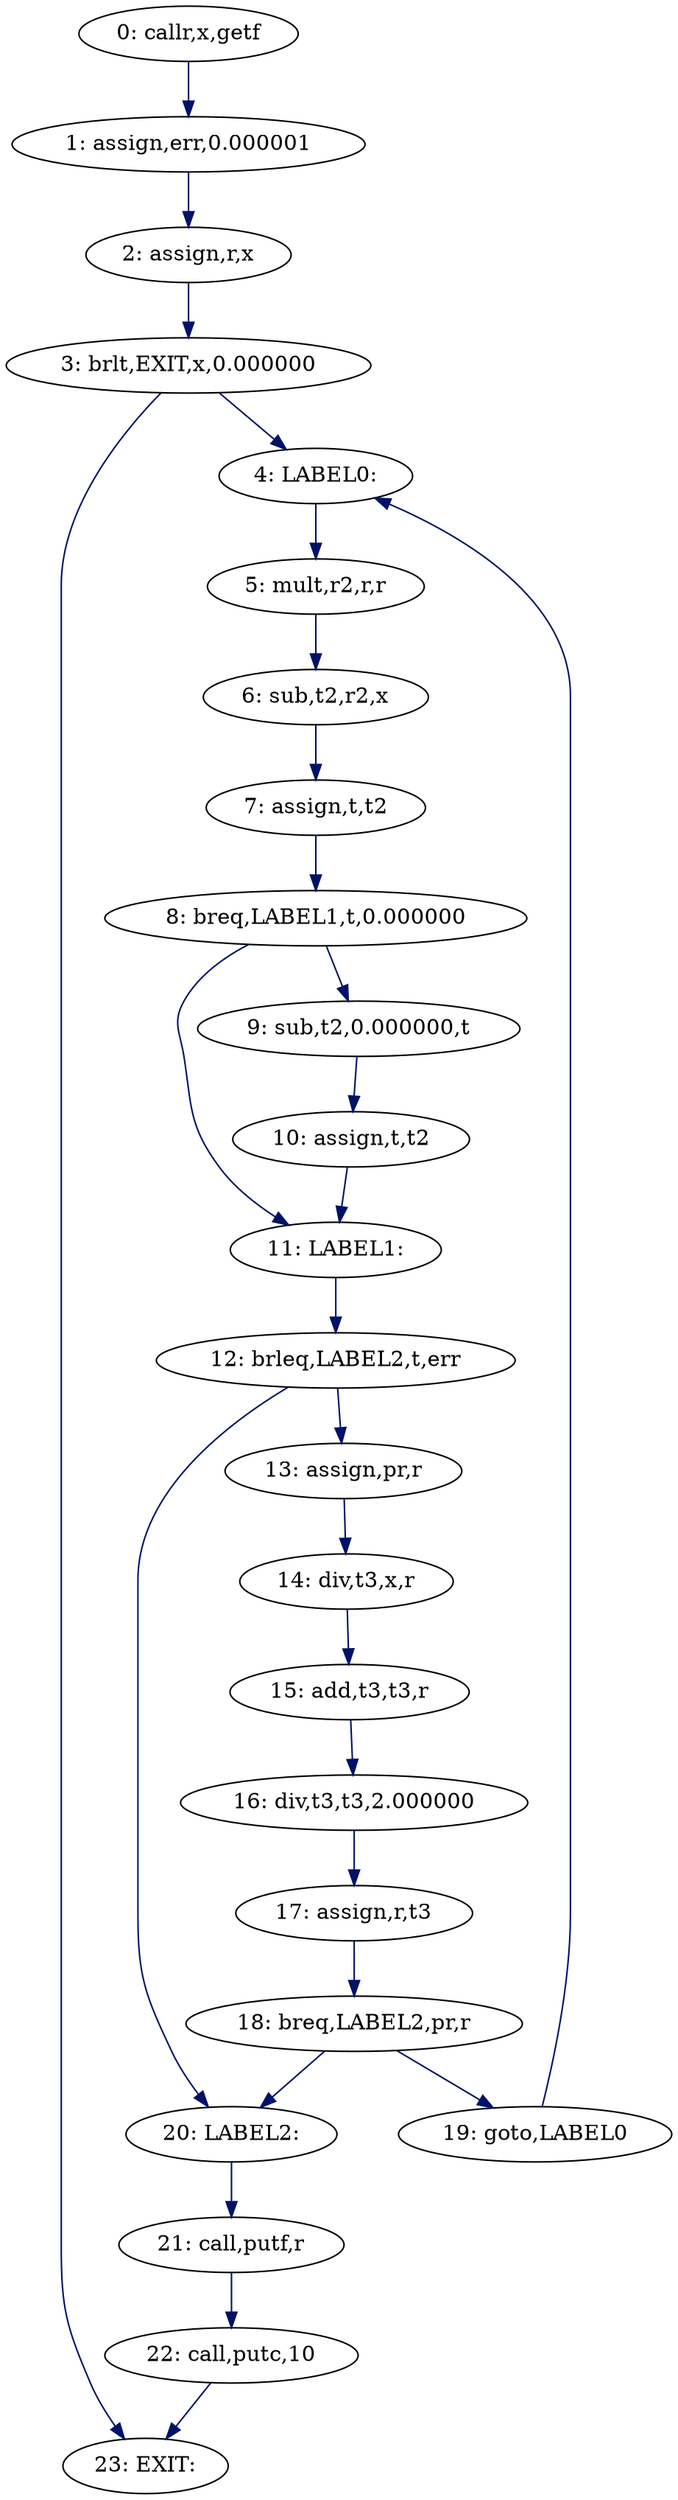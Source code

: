 digraph G {
  "23: EXIT:";
  "4: LABEL0:";
  "11: LABEL1:";
  "20: LABEL2:";
  "1: assign,err,0.000001";
  "13: assign,pr,r";
  "17: assign,r,t3";
  "2: assign,r,x";
  "7: assign,t,t2";
  "10: assign,t,t2";
  "15: add,t3,t3,r";
  "9: sub,t2,0.000000,t";
  "6: sub,t2,r2,x";
  "5: mult,r2,r,r";
  "16: div,t3,t3,2.000000";
  "14: div,t3,x,r";
  "19: goto,LABEL0";
  "18: breq,LABEL2,pr,r";
  "3: brlt,EXIT,x,0.000000";
  "8: breq,LABEL1,t,0.000000";
  "12: brleq,LABEL2,t,err";
  "22: call,putc,10";
  "21: call,putf,r";
  "0: callr,x,getf";
  
  
  "4: LABEL0:" -> "5: mult,r2,r,r" [color="#001267", label="", ];
  "11: LABEL1:" -> "12: brleq,LABEL2,t,err" [color="#001267", label="", ];
  "20: LABEL2:" -> "21: call,putf,r" [color="#001267", label="", ];
  "1: assign,err,0.000001" -> "2: assign,r,x" [color="#001267", label="", ];
  "13: assign,pr,r" -> "14: div,t3,x,r" [color="#001267", label="", ];
  "17: assign,r,t3" -> "18: breq,LABEL2,pr,r" [color="#001267", label="", ];
  "2: assign,r,x" -> "3: brlt,EXIT,x,0.000000" [color="#001267", label="", ];
  "7: assign,t,t2" -> "8: breq,LABEL1,t,0.000000" [color="#001267", label="", ];
  "10: assign,t,t2" -> "11: LABEL1:" [color="#001267", label="", ];
  "15: add,t3,t3,r" -> "16: div,t3,t3,2.000000" [color="#001267", label="", ];
  "9: sub,t2,0.000000,t" -> "10: assign,t,t2" [color="#001267", label="", ];
  "6: sub,t2,r2,x" -> "7: assign,t,t2" [color="#001267", label="", ];
  "5: mult,r2,r,r" -> "6: sub,t2,r2,x" [color="#001267", label="", ];
  "16: div,t3,t3,2.000000" -> "17: assign,r,t3" [color="#001267", label="", ];
  "14: div,t3,x,r" -> "15: add,t3,t3,r" [color="#001267", label="", ];
  "19: goto,LABEL0" -> "4: LABEL0:" [color="#001267", label="", ];
  "18: breq,LABEL2,pr,r" -> "20: LABEL2:" [color="#001267", label="", ];
  "18: breq,LABEL2,pr,r" -> "19: goto,LABEL0" [color="#001267", label="", ];
  "3: brlt,EXIT,x,0.000000" -> "23: EXIT:" [color="#001267", label="", ];
  "3: brlt,EXIT,x,0.000000" -> "4: LABEL0:" [color="#001267", label="", ];
  "8: breq,LABEL1,t,0.000000" -> "11: LABEL1:" [color="#001267", label="", ];
  "8: breq,LABEL1,t,0.000000" -> "9: sub,t2,0.000000,t" [color="#001267",
                                                         label="", ];
  "12: brleq,LABEL2,t,err" -> "20: LABEL2:" [color="#001267", label="", ];
  "12: brleq,LABEL2,t,err" -> "13: assign,pr,r" [color="#001267", label="", ];
  "22: call,putc,10" -> "23: EXIT:" [color="#001267", label="", ];
  "21: call,putf,r" -> "22: call,putc,10" [color="#001267", label="", ];
  "0: callr,x,getf" -> "1: assign,err,0.000001" [color="#001267", label="", ];
  
  }